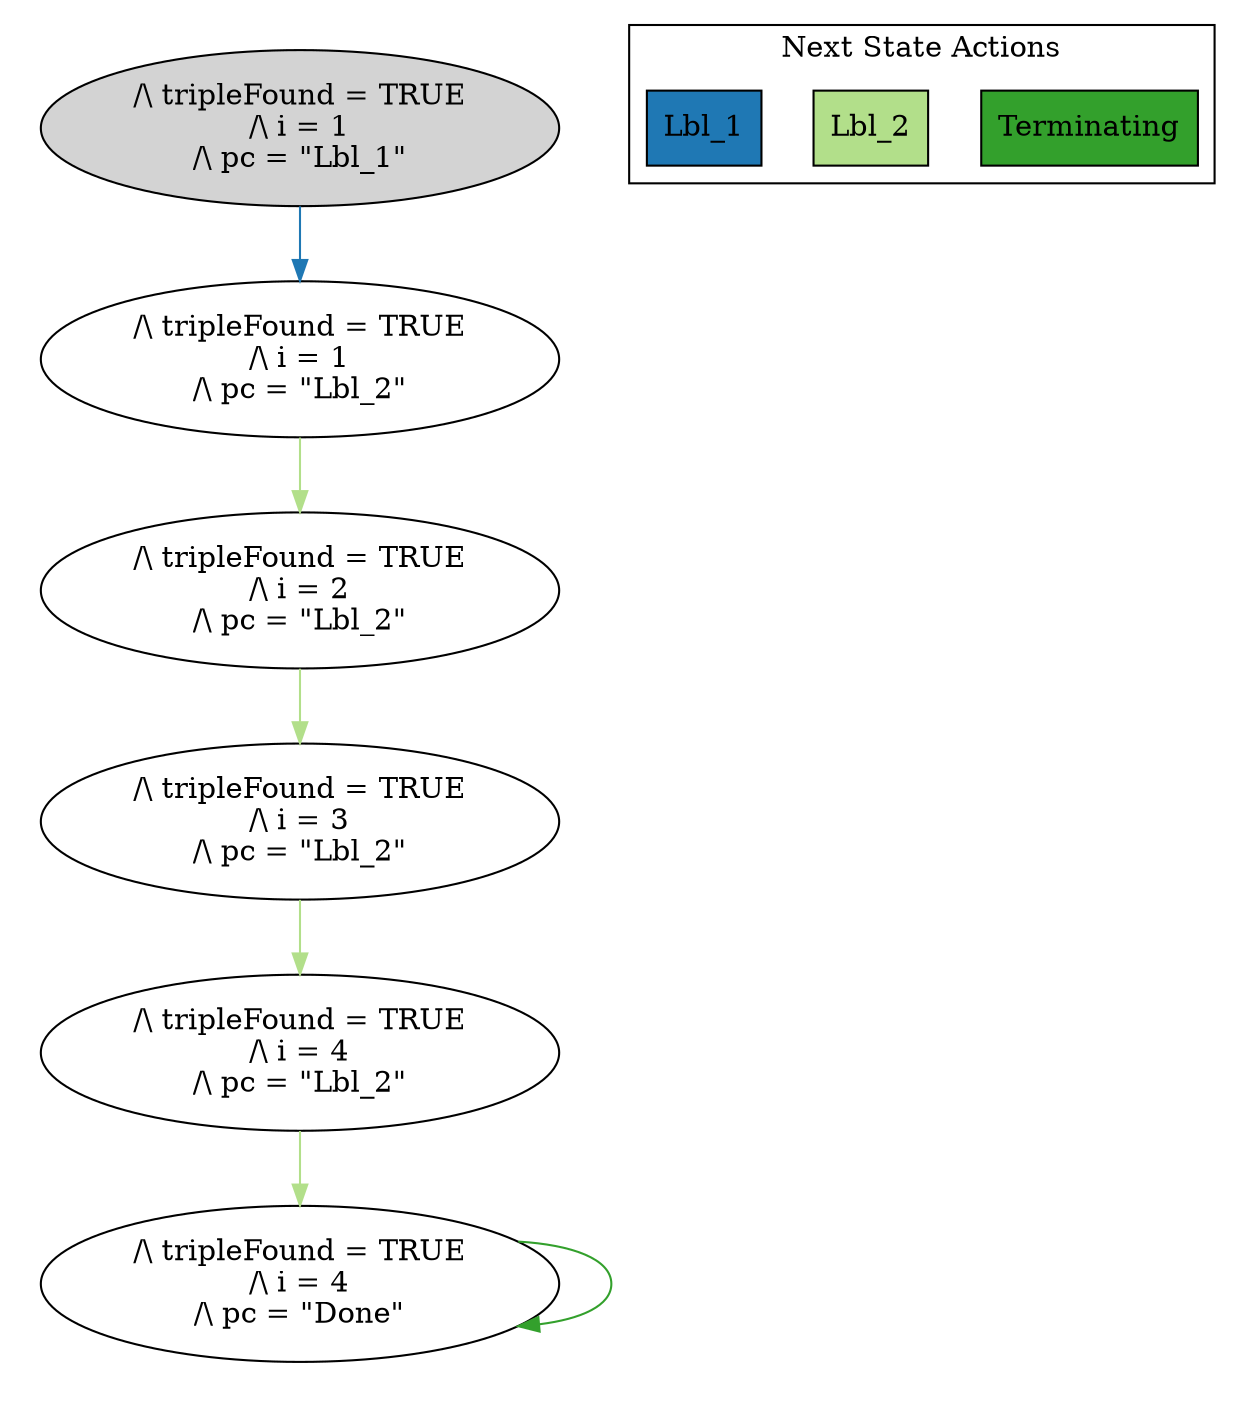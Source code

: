 strict digraph DiskGraph {
edge [colorscheme="paired12"]
nodesep=0.35;
subgraph cluster_graph {
color="white";
-598703595368646631 [label="/\\ tripleFound = TRUE\n/\\ i = 1\n/\\ pc = \"Lbl_1\"",style = filled]
-598703595368646631 -> 9102514522196615926 [label="",color="2",fontcolor="2"];
9102514522196615926 [label="/\\ tripleFound = TRUE\n/\\ i = 1\n/\\ pc = \"Lbl_2\""];
9102514522196615926 -> -7052761189307362166 [label="",color="3",fontcolor="3"];
-7052761189307362166 [label="/\\ tripleFound = TRUE\n/\\ i = 2\n/\\ pc = \"Lbl_2\""];
-7052761189307362166 -> 7489623599475397067 [label="",color="3",fontcolor="3"];
7489623599475397067 [label="/\\ tripleFound = TRUE\n/\\ i = 3\n/\\ pc = \"Lbl_2\""];
7489623599475397067 -> -5406312072538750515 [label="",color="3",fontcolor="3"];
-5406312072538750515 [label="/\\ tripleFound = TRUE\n/\\ i = 4\n/\\ pc = \"Lbl_2\""];
-5406312072538750515 -> 2743105425521396867 [label="",color="3",fontcolor="3"];
2743105425521396867 [label="/\\ tripleFound = TRUE\n/\\ i = 4\n/\\ pc = \"Done\""];
2743105425521396867 -> 2743105425521396867 [label="",color="4",fontcolor="4"];
{rank = same; -598703595368646631;}
{rank = same; 9102514522196615926;}
{rank = same; -7052761189307362166;}
{rank = same; 7489623599475397067;}
{rank = same; -5406312072538750515;}
{rank = same; 2743105425521396867;}
}
subgraph cluster_legend {graph[style=bold];label = "Next State Actions" style="solid"
node [ labeljust="l",colorscheme="paired12",style=filled,shape=record ]
Terminating [label="Terminating",fillcolor=4]
Lbl_2 [label="Lbl_2",fillcolor=3]
Lbl_1 [label="Lbl_1",fillcolor=2]
}}